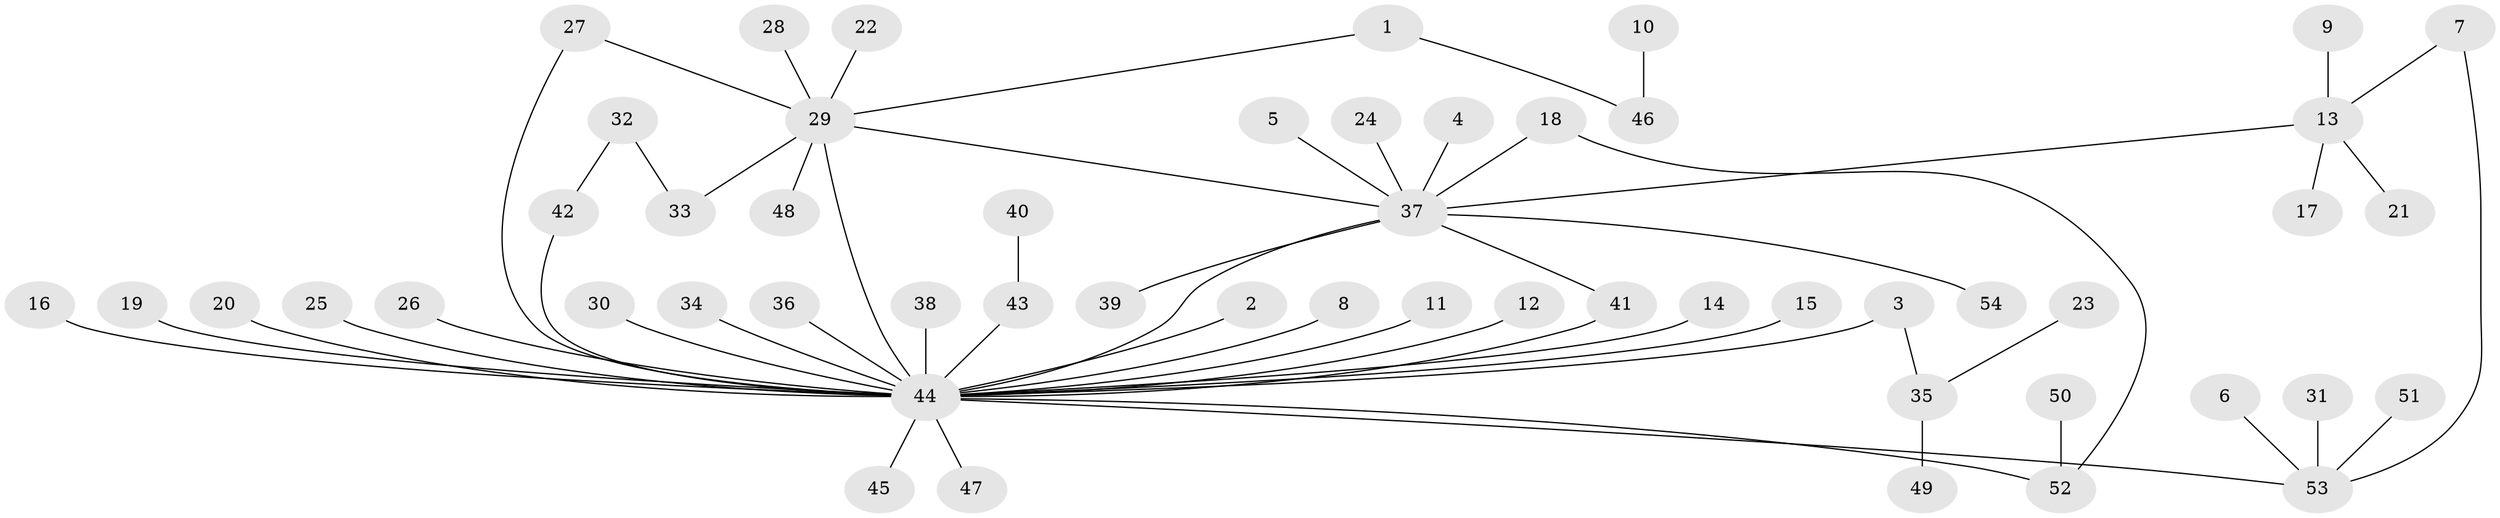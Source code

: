 // original degree distribution, {11: 0.007518796992481203, 30: 0.007518796992481203, 2: 0.18796992481203006, 1: 0.6390977443609023, 13: 0.007518796992481203, 4: 0.06015037593984962, 8: 0.015037593984962405, 6: 0.007518796992481203, 3: 0.03759398496240601, 5: 0.03007518796992481}
// Generated by graph-tools (version 1.1) at 2025/36/03/04/25 23:36:39]
// undirected, 54 vertices, 59 edges
graph export_dot {
  node [color=gray90,style=filled];
  1;
  2;
  3;
  4;
  5;
  6;
  7;
  8;
  9;
  10;
  11;
  12;
  13;
  14;
  15;
  16;
  17;
  18;
  19;
  20;
  21;
  22;
  23;
  24;
  25;
  26;
  27;
  28;
  29;
  30;
  31;
  32;
  33;
  34;
  35;
  36;
  37;
  38;
  39;
  40;
  41;
  42;
  43;
  44;
  45;
  46;
  47;
  48;
  49;
  50;
  51;
  52;
  53;
  54;
  1 -- 29 [weight=1.0];
  1 -- 46 [weight=1.0];
  2 -- 44 [weight=1.0];
  3 -- 35 [weight=1.0];
  3 -- 44 [weight=1.0];
  4 -- 37 [weight=1.0];
  5 -- 37 [weight=1.0];
  6 -- 53 [weight=1.0];
  7 -- 13 [weight=1.0];
  7 -- 53 [weight=1.0];
  8 -- 44 [weight=1.0];
  9 -- 13 [weight=1.0];
  10 -- 46 [weight=1.0];
  11 -- 44 [weight=1.0];
  12 -- 44 [weight=1.0];
  13 -- 17 [weight=1.0];
  13 -- 21 [weight=1.0];
  13 -- 37 [weight=1.0];
  14 -- 44 [weight=1.0];
  15 -- 44 [weight=1.0];
  16 -- 44 [weight=1.0];
  18 -- 37 [weight=1.0];
  18 -- 52 [weight=1.0];
  19 -- 44 [weight=1.0];
  20 -- 44 [weight=1.0];
  22 -- 29 [weight=1.0];
  23 -- 35 [weight=1.0];
  24 -- 37 [weight=1.0];
  25 -- 44 [weight=1.0];
  26 -- 44 [weight=2.0];
  27 -- 29 [weight=1.0];
  27 -- 44 [weight=1.0];
  28 -- 29 [weight=1.0];
  29 -- 33 [weight=1.0];
  29 -- 37 [weight=1.0];
  29 -- 44 [weight=1.0];
  29 -- 48 [weight=1.0];
  30 -- 44 [weight=1.0];
  31 -- 53 [weight=1.0];
  32 -- 33 [weight=1.0];
  32 -- 42 [weight=1.0];
  34 -- 44 [weight=1.0];
  35 -- 49 [weight=1.0];
  36 -- 44 [weight=1.0];
  37 -- 39 [weight=1.0];
  37 -- 41 [weight=1.0];
  37 -- 44 [weight=1.0];
  37 -- 54 [weight=1.0];
  38 -- 44 [weight=1.0];
  40 -- 43 [weight=1.0];
  41 -- 44 [weight=1.0];
  42 -- 44 [weight=1.0];
  43 -- 44 [weight=1.0];
  44 -- 45 [weight=1.0];
  44 -- 47 [weight=1.0];
  44 -- 52 [weight=1.0];
  44 -- 53 [weight=1.0];
  50 -- 52 [weight=1.0];
  51 -- 53 [weight=1.0];
}

